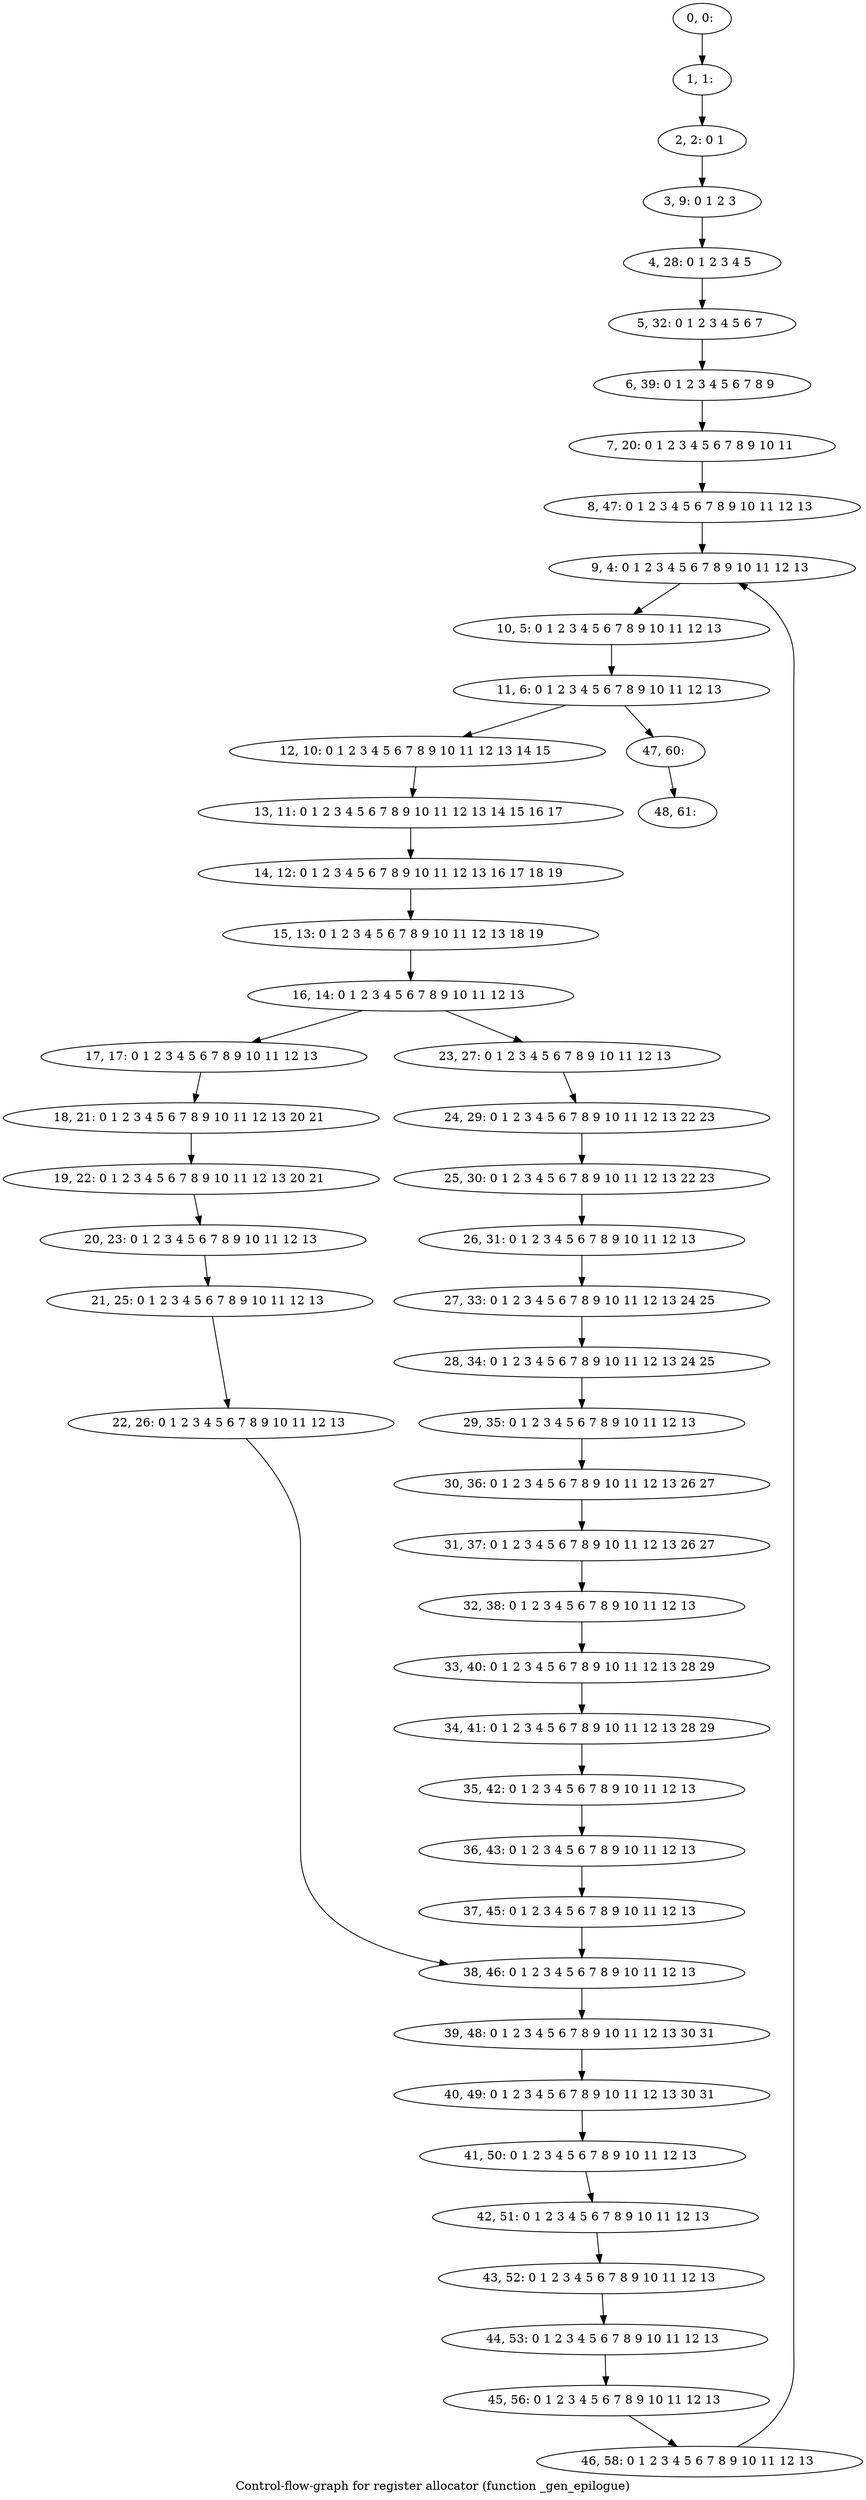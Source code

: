 digraph G {
graph [label="Control-flow-graph for register allocator (function _gen_epilogue)"]
0[label="0, 0: "];
1[label="1, 1: "];
2[label="2, 2: 0 1 "];
3[label="3, 9: 0 1 2 3 "];
4[label="4, 28: 0 1 2 3 4 5 "];
5[label="5, 32: 0 1 2 3 4 5 6 7 "];
6[label="6, 39: 0 1 2 3 4 5 6 7 8 9 "];
7[label="7, 20: 0 1 2 3 4 5 6 7 8 9 10 11 "];
8[label="8, 47: 0 1 2 3 4 5 6 7 8 9 10 11 12 13 "];
9[label="9, 4: 0 1 2 3 4 5 6 7 8 9 10 11 12 13 "];
10[label="10, 5: 0 1 2 3 4 5 6 7 8 9 10 11 12 13 "];
11[label="11, 6: 0 1 2 3 4 5 6 7 8 9 10 11 12 13 "];
12[label="12, 10: 0 1 2 3 4 5 6 7 8 9 10 11 12 13 14 15 "];
13[label="13, 11: 0 1 2 3 4 5 6 7 8 9 10 11 12 13 14 15 16 17 "];
14[label="14, 12: 0 1 2 3 4 5 6 7 8 9 10 11 12 13 16 17 18 19 "];
15[label="15, 13: 0 1 2 3 4 5 6 7 8 9 10 11 12 13 18 19 "];
16[label="16, 14: 0 1 2 3 4 5 6 7 8 9 10 11 12 13 "];
17[label="17, 17: 0 1 2 3 4 5 6 7 8 9 10 11 12 13 "];
18[label="18, 21: 0 1 2 3 4 5 6 7 8 9 10 11 12 13 20 21 "];
19[label="19, 22: 0 1 2 3 4 5 6 7 8 9 10 11 12 13 20 21 "];
20[label="20, 23: 0 1 2 3 4 5 6 7 8 9 10 11 12 13 "];
21[label="21, 25: 0 1 2 3 4 5 6 7 8 9 10 11 12 13 "];
22[label="22, 26: 0 1 2 3 4 5 6 7 8 9 10 11 12 13 "];
23[label="23, 27: 0 1 2 3 4 5 6 7 8 9 10 11 12 13 "];
24[label="24, 29: 0 1 2 3 4 5 6 7 8 9 10 11 12 13 22 23 "];
25[label="25, 30: 0 1 2 3 4 5 6 7 8 9 10 11 12 13 22 23 "];
26[label="26, 31: 0 1 2 3 4 5 6 7 8 9 10 11 12 13 "];
27[label="27, 33: 0 1 2 3 4 5 6 7 8 9 10 11 12 13 24 25 "];
28[label="28, 34: 0 1 2 3 4 5 6 7 8 9 10 11 12 13 24 25 "];
29[label="29, 35: 0 1 2 3 4 5 6 7 8 9 10 11 12 13 "];
30[label="30, 36: 0 1 2 3 4 5 6 7 8 9 10 11 12 13 26 27 "];
31[label="31, 37: 0 1 2 3 4 5 6 7 8 9 10 11 12 13 26 27 "];
32[label="32, 38: 0 1 2 3 4 5 6 7 8 9 10 11 12 13 "];
33[label="33, 40: 0 1 2 3 4 5 6 7 8 9 10 11 12 13 28 29 "];
34[label="34, 41: 0 1 2 3 4 5 6 7 8 9 10 11 12 13 28 29 "];
35[label="35, 42: 0 1 2 3 4 5 6 7 8 9 10 11 12 13 "];
36[label="36, 43: 0 1 2 3 4 5 6 7 8 9 10 11 12 13 "];
37[label="37, 45: 0 1 2 3 4 5 6 7 8 9 10 11 12 13 "];
38[label="38, 46: 0 1 2 3 4 5 6 7 8 9 10 11 12 13 "];
39[label="39, 48: 0 1 2 3 4 5 6 7 8 9 10 11 12 13 30 31 "];
40[label="40, 49: 0 1 2 3 4 5 6 7 8 9 10 11 12 13 30 31 "];
41[label="41, 50: 0 1 2 3 4 5 6 7 8 9 10 11 12 13 "];
42[label="42, 51: 0 1 2 3 4 5 6 7 8 9 10 11 12 13 "];
43[label="43, 52: 0 1 2 3 4 5 6 7 8 9 10 11 12 13 "];
44[label="44, 53: 0 1 2 3 4 5 6 7 8 9 10 11 12 13 "];
45[label="45, 56: 0 1 2 3 4 5 6 7 8 9 10 11 12 13 "];
46[label="46, 58: 0 1 2 3 4 5 6 7 8 9 10 11 12 13 "];
47[label="47, 60: "];
48[label="48, 61: "];
0->1 ;
1->2 ;
2->3 ;
3->4 ;
4->5 ;
5->6 ;
6->7 ;
7->8 ;
8->9 ;
9->10 ;
10->11 ;
11->12 ;
11->47 ;
12->13 ;
13->14 ;
14->15 ;
15->16 ;
16->17 ;
16->23 ;
17->18 ;
18->19 ;
19->20 ;
20->21 ;
21->22 ;
22->38 ;
23->24 ;
24->25 ;
25->26 ;
26->27 ;
27->28 ;
28->29 ;
29->30 ;
30->31 ;
31->32 ;
32->33 ;
33->34 ;
34->35 ;
35->36 ;
36->37 ;
37->38 ;
38->39 ;
39->40 ;
40->41 ;
41->42 ;
42->43 ;
43->44 ;
44->45 ;
45->46 ;
46->9 ;
47->48 ;
}

